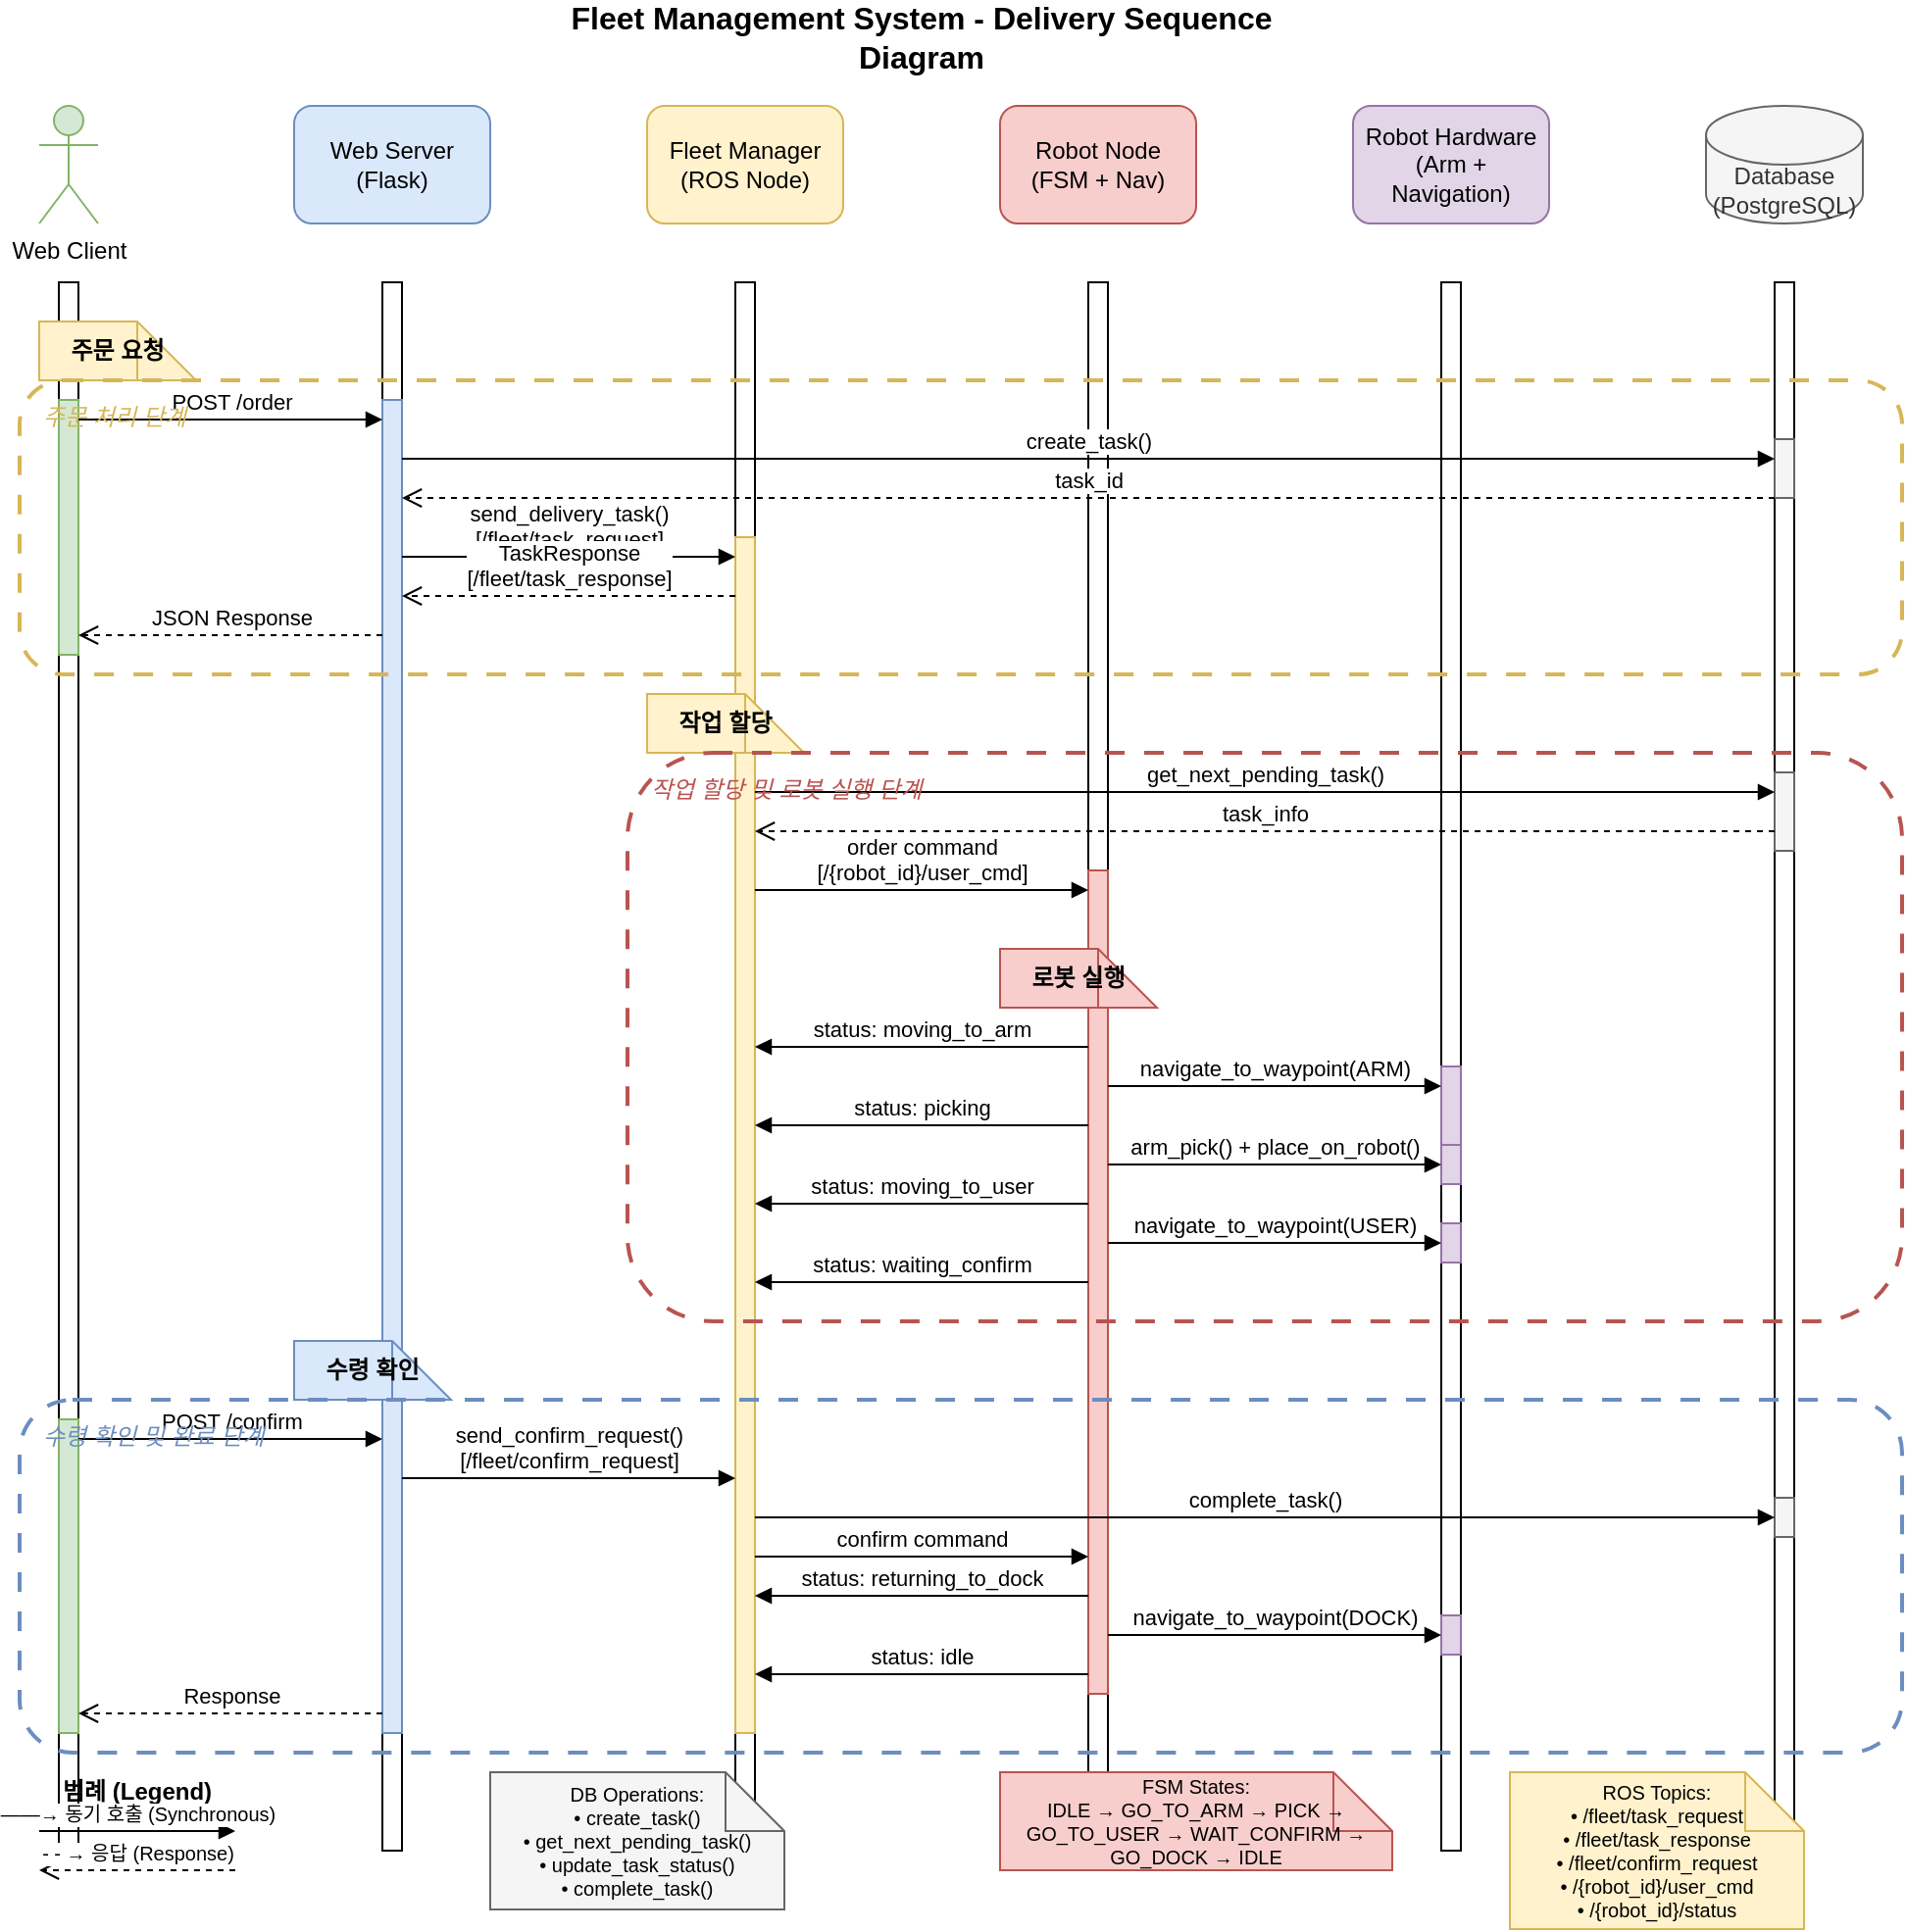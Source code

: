 <mxfile version="22.1.16" type="device">
  <diagram name="Fleet System Sequence" id="sequence-diagram">
    <mxGraphModel dx="1422" dy="842" grid="1" gridSize="10" guides="1" tooltips="1" connect="1" arrows="1" fold="1" page="1" pageScale="1" pageWidth="1200" pageHeight="1600" math="0" shadow="0">
      <root>
        <mxCell id="0" />
        <mxCell id="1" parent="0" />
        
        <!-- Title -->
        <mxCell id="2" value="Fleet Management System - Delivery Sequence Diagram" style="text;html=1;strokeColor=none;fillColor=none;align=center;verticalAlign=middle;whiteSpace=wrap;rounded=0;fontSize=16;fontStyle=1;" parent="1" vertex="1">
          <mxGeometry x="300" y="10" width="400" height="30" as="geometry" />
        </mxCell>
        
        <!-- Actors/Components -->
        <mxCell id="3" value="Web Client" style="shape=umlActor;verticalLabelPosition=bottom;verticalAlign=top;html=1;outlineConnect=0;fillColor=#d5e8d4;strokeColor=#82b366;" parent="1" vertex="1">
          <mxGeometry x="50" y="60" width="30" height="60" as="geometry" />
        </mxCell>
        
        <mxCell id="4" value="Web Server&lt;br&gt;(Flask)" style="rounded=1;whiteSpace=wrap;html=1;fillColor=#dae8fc;strokeColor=#6c8ebf;" parent="1" vertex="1">
          <mxGeometry x="180" y="60" width="100" height="60" as="geometry" />
        </mxCell>
        
        <mxCell id="5" value="Fleet Manager&lt;br&gt;(ROS Node)" style="rounded=1;whiteSpace=wrap;html=1;fillColor=#fff2cc;strokeColor=#d6b656;" parent="1" vertex="1">
          <mxGeometry x="360" y="60" width="100" height="60" as="geometry" />
        </mxCell>
        
        <mxCell id="6" value="Robot Node&lt;br&gt;(FSM + Nav)" style="rounded=1;whiteSpace=wrap;html=1;fillColor=#f8cecc;strokeColor=#b85450;" parent="1" vertex="1">
          <mxGeometry x="540" y="60" width="100" height="60" as="geometry" />
        </mxCell>
        
        <mxCell id="7" value="Robot Hardware&lt;br&gt;(Arm + Navigation)" style="rounded=1;whiteSpace=wrap;html=1;fillColor=#e1d5e7;strokeColor=#9673a6;" parent="1" vertex="1">
          <mxGeometry x="720" y="60" width="100" height="60" as="geometry" />
        </mxCell>
        
        <mxCell id="8" value="Database&lt;br&gt;(PostgreSQL)" style="shape=cylinder3;whiteSpace=wrap;html=1;boundedLbl=1;backgroundOutline=1;size=15;fillColor=#f5f5f5;strokeColor=#666666;fontColor=#333333;" parent="1" vertex="1">
          <mxGeometry x="900" y="60" width="80" height="60" as="geometry" />
        </mxCell>
        
        <!-- Lifelines -->
        <mxCell id="9" value="" style="html=1;points=[];perimeter=orthogonalPerimeter;outlineConnect=0;targetShapes=umlLifeline;portConstraint=eastwest;newEdgeStyle={&quot;edgeStyle&quot;:&quot;elbowEdgeStyle&quot;,&quot;elbow&quot;:&quot;vertical&quot;,&quot;curved&quot;:0,&quot;rounded&quot;:0};" parent="1" vertex="1">
          <mxGeometry x="60" y="150" width="10" height="800" as="geometry" />
        </mxCell>
        
        <mxCell id="10" value="" style="html=1;points=[];perimeter=orthogonalPerimeter;outlineConnect=0;targetShapes=umlLifeline;portConstraint=eastwest;newEdgeStyle={&quot;edgeStyle&quot;:&quot;elbowEdgeStyle&quot;,&quot;elbow&quot;:&quot;vertical&quot;,&quot;curved&quot;:0,&quot;rounded&quot;:0};" parent="1" vertex="1">
          <mxGeometry x="225" y="150" width="10" height="800" as="geometry" />
        </mxCell>
        
        <mxCell id="11" value="" style="html=1;points=[];perimeter=orthogonalPerimeter;outlineConnect=0;targetShapes=umlLifeline;portConstraint=eastwest;newEdgeStyle={&quot;edgeStyle&quot;:&quot;elbowEdgeStyle&quot;,&quot;elbow&quot;:&quot;vertical&quot;,&quot;curved&quot;:0,&quot;rounded&quot;:0};" parent="1" vertex="1">
          <mxGeometry x="405" y="150" width="10" height="800" as="geometry" />
        </mxCell>
        
        <mxCell id="12" value="" style="html=1;points=[];perimeter=orthogonalPerimeter;outlineConnect=0;targetShapes=umlLifeline;portConstraint=eastwest;newEdgeStyle={&quot;edgeStyle&quot;:&quot;elbowEdgeStyle&quot;,&quot;elbow&quot;:&quot;vertical&quot;,&quot;curved&quot;:0,&quot;rounded&quot;:0};" parent="1" vertex="1">
          <mxGeometry x="585" y="150" width="10" height="800" as="geometry" />
        </mxCell>
        
        <mxCell id="13" value="" style="html=1;points=[];perimeter=orthogonalPerimeter;outlineConnect=0;targetShapes=umlLifeline;portConstraint=eastwest;newEdgeStyle={&quot;edgeStyle&quot;:&quot;elbowEdgeStyle&quot;,&quot;elbow&quot;:&quot;vertical&quot;,&quot;curved&quot;:0,&quot;rounded&quot;:0};" parent="1" vertex="1">
          <mxGeometry x="765" y="150" width="10" height="800" as="geometry" />
        </mxCell>
        
        <mxCell id="14" value="" style="html=1;points=[];perimeter=orthogonalPerimeter;outlineConnect=0;targetShapes=umlLifeline;portConstraint=eastwest;newEdgeStyle={&quot;edgeStyle&quot;:&quot;elbowEdgeStyle&quot;,&quot;elbow&quot;:&quot;vertical&quot;,&quot;curved&quot;:0,&quot;rounded&quot;:0};" parent="1" vertex="1">
          <mxGeometry x="935" y="150" width="10" height="800" as="geometry" />
        </mxCell>
        
        <!-- Activation Boxes -->
        <!-- Web Client Activation -->
        <mxCell id="43" value="" style="html=1;points=[];perimeter=orthogonalPerimeter;outlineConnect=0;targetShapes=umlLifeline;portConstraint=eastwest;fillColor=#d5e8d4;strokeColor=#82b366;" parent="1" vertex="1">
          <mxGeometry x="60" y="210" width="10" height="130" as="geometry" />
        </mxCell>
        
        <mxCell id="44" value="" style="html=1;points=[];perimeter=orthogonalPerimeter;outlineConnect=0;targetShapes=umlLifeline;portConstraint=eastwest;fillColor=#d5e8d4;strokeColor=#82b366;" parent="1" vertex="1">
          <mxGeometry x="60" y="730" width="10" height="160" as="geometry" />
        </mxCell>
        
        <!-- Web Server Activation -->
        <mxCell id="45" value="" style="html=1;points=[];perimeter=orthogonalPerimeter;outlineConnect=0;targetShapes=umlLifeline;portConstraint=eastwest;fillColor=#dae8fc;strokeColor=#6c8ebf;" parent="1" vertex="1">
          <mxGeometry x="225" y="210" width="10" height="680" as="geometry" />
        </mxCell>
        
        <!-- Fleet Manager Activation -->
        <mxCell id="46" value="" style="html=1;points=[];perimeter=orthogonalPerimeter;outlineConnect=0;targetShapes=umlLifeline;portConstraint=eastwest;fillColor=#fff2cc;strokeColor=#d6b656;" parent="1" vertex="1">
          <mxGeometry x="405" y="280" width="10" height="610" as="geometry" />
        </mxCell>
        
        <!-- Robot Node Activation -->
        <mxCell id="47" value="" style="html=1;points=[];perimeter=orthogonalPerimeter;outlineConnect=0;targetShapes=umlLifeline;portConstraint=eastwest;fillColor=#f8cecc;strokeColor=#b85450;" parent="1" vertex="1">
          <mxGeometry x="585" y="450" width="10" height="420" as="geometry" />
        </mxCell>
        
        <!-- Robot Hardware Activation -->
        <mxCell id="48" value="" style="html=1;points=[];perimeter=orthogonalPerimeter;outlineConnect=0;targetShapes=umlLifeline;portConstraint=eastwest;fillColor=#e1d5e7;strokeColor=#9673a6;" parent="1" vertex="1">
          <mxGeometry x="765" y="550" width="10" height="60" as="geometry" />
        </mxCell>
        
        <mxCell id="49" value="" style="html=1;points=[];perimeter=orthogonalPerimeter;outlineConnect=0;targetShapes=umlLifeline;portConstraint=eastwest;fillColor=#e1d5e7;strokeColor=#9673a6;" parent="1" vertex="1">
          <mxGeometry x="765" y="590" width="10" height="20" as="geometry" />
        </mxCell>
        
        <mxCell id="50" value="" style="html=1;points=[];perimeter=orthogonalPerimeter;outlineConnect=0;targetShapes=umlLifeline;portConstraint=eastwest;fillColor=#e1d5e7;strokeColor=#9673a6;" parent="1" vertex="1">
          <mxGeometry x="765" y="630" width="10" height="20" as="geometry" />
        </mxCell>
        
        <mxCell id="51" value="" style="html=1;points=[];perimeter=orthogonalPerimeter;outlineConnect=0;targetShapes=umlLifeline;portConstraint=eastwest;fillColor=#e1d5e7;strokeColor=#9673a6;" parent="1" vertex="1">
          <mxGeometry x="765" y="830" width="10" height="20" as="geometry" />
        </mxCell>
        
        <!-- Database Activation -->
        <mxCell id="52" value="" style="html=1;points=[];perimeter=orthogonalPerimeter;outlineConnect=0;targetShapes=umlLifeline;portConstraint=eastwest;fillColor=#f5f5f5;strokeColor=#666666;" parent="1" vertex="1">
          <mxGeometry x="935" y="230" width="10" height="30" as="geometry" />
        </mxCell>
        
        <mxCell id="53" value="" style="html=1;points=[];perimeter=orthogonalPerimeter;outlineConnect=0;targetShapes=umlLifeline;portConstraint=eastwest;fillColor=#f5f5f5;strokeColor=#666666;" parent="1" vertex="1">
          <mxGeometry x="935" y="400" width="10" height="40" as="geometry" />
        </mxCell>
        
        <mxCell id="54" value="" style="html=1;points=[];perimeter=orthogonalPerimeter;outlineConnect=0;targetShapes=umlLifeline;portConstraint=eastwest;fillColor=#f5f5f5;strokeColor=#666666;" parent="1" vertex="1">
          <mxGeometry x="935" y="770" width="10" height="20" as="geometry" />
        </mxCell>
        
        <!-- Notes -->
        <mxCell id="15" value="주문 요청" style="shape=note;whiteSpace=wrap;html=1;backgroundOutline=1;fillColor=#fff2cc;strokeColor=#d6b656;fontStyle=1;" parent="1" vertex="1">
          <mxGeometry x="50" y="170" width="80" height="30" as="geometry" />
        </mxCell>
        
        <!-- Sequence Arrows -->
        <mxCell id="16" value="POST /order" style="html=1;verticalAlign=bottom;endArrow=block;curved=0;rounded=0;" parent="1" edge="1">
          <mxGeometry width="80" relative="1" as="geometry">
            <mxPoint x="70" y="220" as="sourcePoint" />
            <mxPoint x="225" y="220" as="targetPoint" />
          </mxGeometry>
        </mxCell>
        
        <mxCell id="17" value="create_task()" style="html=1;verticalAlign=bottom;endArrow=block;curved=0;rounded=0;" parent="1" edge="1">
          <mxGeometry width="80" relative="1" as="geometry">
            <mxPoint x="235" y="240" as="sourcePoint" />
            <mxPoint x="935" y="240" as="targetPoint" />
          </mxGeometry>
        </mxCell>
        
        <mxCell id="18" value="task_id" style="html=1;verticalAlign=bottom;endArrow=open;dashed=1;endSize=8;curved=0;rounded=0;" parent="1" edge="1">
          <mxGeometry relative="1" as="geometry">
            <mxPoint x="935" y="260" as="sourcePoint" />
            <mxPoint x="235" y="260" as="targetPoint" />
          </mxGeometry>
        </mxCell>
        
        <mxCell id="19" value="send_delivery_task()&lt;br&gt;[/fleet/task_request]" style="html=1;verticalAlign=bottom;endArrow=block;curved=0;rounded=0;" parent="1" edge="1">
          <mxGeometry width="80" relative="1" as="geometry">
            <mxPoint x="235" y="290" as="sourcePoint" />
            <mxPoint x="405" y="290" as="targetPoint" />
          </mxGeometry>
        </mxCell>
        
        <mxCell id="20" value="TaskResponse&lt;br&gt;[/fleet/task_response]" style="html=1;verticalAlign=bottom;endArrow=open;dashed=1;endSize=8;curved=0;rounded=0;" parent="1" edge="1">
          <mxGeometry relative="1" as="geometry">
            <mxPoint x="405" y="310" as="sourcePoint" />
            <mxPoint x="235" y="310" as="targetPoint" />
          </mxGeometry>
        </mxCell>
        
        <mxCell id="21" value="JSON Response" style="html=1;verticalAlign=bottom;endArrow=open;dashed=1;endSize=8;curved=0;rounded=0;" parent="1" edge="1">
          <mxGeometry relative="1" as="geometry">
            <mxPoint x="225" y="330" as="sourcePoint" />
            <mxPoint x="70" y="330" as="targetPoint" />
          </mxGeometry>
        </mxCell>
        
        <mxCell id="22" value="작업 할당" style="shape=note;whiteSpace=wrap;html=1;backgroundOutline=1;fillColor=#fff2cc;strokeColor=#d6b656;fontStyle=1;" parent="1" vertex="1">
          <mxGeometry x="360" y="360" width="80" height="30" as="geometry" />
        </mxCell>
        
        <mxCell id="23" value="get_next_pending_task()" style="html=1;verticalAlign=bottom;endArrow=block;curved=0;rounded=0;" parent="1" edge="1">
          <mxGeometry width="80" relative="1" as="geometry">
            <mxPoint x="415" y="410" as="sourcePoint" />
            <mxPoint x="935" y="410" as="targetPoint" />
          </mxGeometry>
        </mxCell>
        
        <mxCell id="24" value="task_info" style="html=1;verticalAlign=bottom;endArrow=open;dashed=1;endSize=8;curved=0;rounded=0;" parent="1" edge="1">
          <mxGeometry relative="1" as="geometry">
            <mxPoint x="935" y="430" as="sourcePoint" />
            <mxPoint x="415" y="430" as="targetPoint" />
          </mxGeometry>
        </mxCell>
        
        <mxCell id="25" value="order command&lt;br&gt;[/{robot_id}/user_cmd]" style="html=1;verticalAlign=bottom;endArrow=block;curved=0;rounded=0;" parent="1" edge="1">
          <mxGeometry width="80" relative="1" as="geometry">
            <mxPoint x="415" y="460" as="sourcePoint" />
            <mxPoint x="585" y="460" as="targetPoint" />
          </mxGeometry>
        </mxCell>
        
        <mxCell id="26" value="로봇 실행" style="shape=note;whiteSpace=wrap;html=1;backgroundOutline=1;fillColor=#f8cecc;strokeColor=#b85450;fontStyle=1;" parent="1" vertex="1">
          <mxGeometry x="540" y="490" width="80" height="30" as="geometry" />
        </mxCell>
        
        <mxCell id="27" value="status: moving_to_arm" style="html=1;verticalAlign=bottom;endArrow=block;curved=0;rounded=0;" parent="1" edge="1">
          <mxGeometry width="80" relative="1" as="geometry">
            <mxPoint x="585" y="540" as="sourcePoint" />
            <mxPoint x="415" y="540" as="targetPoint" />
          </mxGeometry>
        </mxCell>
        
        <mxCell id="28" value="navigate_to_waypoint(ARM)" style="html=1;verticalAlign=bottom;endArrow=block;curved=0;rounded=0;" parent="1" edge="1">
          <mxGeometry width="80" relative="1" as="geometry">
            <mxPoint x="595" y="560" as="sourcePoint" />
            <mxPoint x="765" y="560" as="targetPoint" />
          </mxGeometry>
        </mxCell>
        
        <mxCell id="29" value="status: picking" style="html=1;verticalAlign=bottom;endArrow=block;curved=0;rounded=0;" parent="1" edge="1">
          <mxGeometry width="80" relative="1" as="geometry">
            <mxPoint x="585" y="580" as="sourcePoint" />
            <mxPoint x="415" y="580" as="targetPoint" />
          </mxGeometry>
        </mxCell>
        
        <mxCell id="30" value="arm_pick() + place_on_robot()" style="html=1;verticalAlign=bottom;endArrow=block;curved=0;rounded=0;" parent="1" edge="1">
          <mxGeometry width="80" relative="1" as="geometry">
            <mxPoint x="595" y="600" as="sourcePoint" />
            <mxPoint x="765" y="600" as="targetPoint" />
          </mxGeometry>
        </mxCell>
        
        <mxCell id="31" value="status: moving_to_user" style="html=1;verticalAlign=bottom;endArrow=block;curved=0;rounded=0;" parent="1" edge="1">
          <mxGeometry width="80" relative="1" as="geometry">
            <mxPoint x="585" y="620" as="sourcePoint" />
            <mxPoint x="415" y="620" as="targetPoint" />
          </mxGeometry>
        </mxCell>
        
        <mxCell id="32" value="navigate_to_waypoint(USER)" style="html=1;verticalAlign=bottom;endArrow=block;curved=0;rounded=0;" parent="1" edge="1">
          <mxGeometry width="80" relative="1" as="geometry">
            <mxPoint x="595" y="640" as="sourcePoint" />
            <mxPoint x="765" y="640" as="targetPoint" />
          </mxGeometry>
        </mxCell>
        
        <mxCell id="33" value="status: waiting_confirm" style="html=1;verticalAlign=bottom;endArrow=block;curved=0;rounded=0;" parent="1" edge="1">
          <mxGeometry width="80" relative="1" as="geometry">
            <mxPoint x="585" y="660" as="sourcePoint" />
            <mxPoint x="415" y="660" as="targetPoint" />
          </mxGeometry>
        </mxCell>
        
        <mxCell id="34" value="수령 확인" style="shape=note;whiteSpace=wrap;html=1;backgroundOutline=1;fillColor=#dae8fc;strokeColor=#6c8ebf;fontStyle=1;" parent="1" vertex="1">
          <mxGeometry x="180" y="690" width="80" height="30" as="geometry" />
        </mxCell>
        
        <mxCell id="35" value="POST /confirm" style="html=1;verticalAlign=bottom;endArrow=block;curved=0;rounded=0;" parent="1" edge="1">
          <mxGeometry width="80" relative="1" as="geometry">
            <mxPoint x="70" y="740" as="sourcePoint" />
            <mxPoint x="225" y="740" as="targetPoint" />
          </mxGeometry>
        </mxCell>
        
        <mxCell id="36" value="send_confirm_request()&lt;br&gt;[/fleet/confirm_request]" style="html=1;verticalAlign=bottom;endArrow=block;curved=0;rounded=0;" parent="1" edge="1">
          <mxGeometry width="80" relative="1" as="geometry">
            <mxPoint x="235" y="760" as="sourcePoint" />
            <mxPoint x="405" y="760" as="targetPoint" />
          </mxGeometry>
        </mxCell>
        
        <mxCell id="37" value="complete_task()" style="html=1;verticalAlign=bottom;endArrow=block;curved=0;rounded=0;" parent="1" edge="1">
          <mxGeometry width="80" relative="1" as="geometry">
            <mxPoint x="415" y="780" as="sourcePoint" />
            <mxPoint x="935" y="780" as="targetPoint" />
          </mxGeometry>
        </mxCell>
        
        <mxCell id="38" value="confirm command" style="html=1;verticalAlign=bottom;endArrow=block;curved=0;rounded=0;" parent="1" edge="1">
          <mxGeometry width="80" relative="1" as="geometry">
            <mxPoint x="415" y="800" as="sourcePoint" />
            <mxPoint x="585" y="800" as="targetPoint" />
          </mxGeometry>
        </mxCell>
        
        <mxCell id="39" value="status: returning_to_dock" style="html=1;verticalAlign=bottom;endArrow=block;curved=0;rounded=0;" parent="1" edge="1">
          <mxGeometry width="80" relative="1" as="geometry">
            <mxPoint x="585" y="820" as="sourcePoint" />
            <mxPoint x="415" y="820" as="targetPoint" />
          </mxGeometry>
        </mxCell>
        
        <mxCell id="40" value="navigate_to_waypoint(DOCK)" style="html=1;verticalAlign=bottom;endArrow=block;curved=0;rounded=0;" parent="1" edge="1">
          <mxGeometry width="80" relative="1" as="geometry">
            <mxPoint x="595" y="840" as="sourcePoint" />
            <mxPoint x="765" y="840" as="targetPoint" />
          </mxGeometry>
        </mxCell>
        
        <mxCell id="41" value="status: idle" style="html=1;verticalAlign=bottom;endArrow=block;curved=0;rounded=0;" parent="1" edge="1">
          <mxGeometry width="80" relative="1" as="geometry">
            <mxPoint x="585" y="860" as="sourcePoint" />
            <mxPoint x="415" y="860" as="targetPoint" />
          </mxGeometry>
        </mxCell>
        
        <mxCell id="42" value="Response" style="html=1;verticalAlign=bottom;endArrow=open;dashed=1;endSize=8;curved=0;rounded=0;" parent="1" edge="1">
          <mxGeometry relative="1" as="geometry">
            <mxPoint x="225" y="880" as="sourcePoint" />
            <mxPoint x="70" y="880" as="targetPoint" />
          </mxGeometry>
        </mxCell>
        
        <!-- Group Rectangles for clarity -->
        <mxCell id="55" value="" style="rounded=1;whiteSpace=wrap;html=1;fillColor=none;strokeColor=#d6b656;strokeWidth=2;dashed=1;dashPattern=5 5;" parent="1" vertex="1">
          <mxGeometry x="40" y="200" width="960" height="150" as="geometry" />
        </mxCell>
        
        <mxCell id="56" value="주문 처리 단계" style="text;html=1;strokeColor=none;fillColor=none;align=left;verticalAlign=top;whiteSpace=wrap;rounded=0;fontSize=12;fontStyle=2;fontColor=#d6b656;" parent="1" vertex="1">
          <mxGeometry x="50" y="205" width="100" height="20" as="geometry" />
        </mxCell>
        
        <mxCell id="57" value="" style="rounded=1;whiteSpace=wrap;html=1;fillColor=none;strokeColor=#b85450;strokeWidth=2;dashed=1;dashPattern=5 5;" parent="1" vertex="1">
          <mxGeometry x="350" y="390" width="650" height="290" as="geometry" />
        </mxCell>
        
        <mxCell id="58" value="작업 할당 및 로봇 실행 단계" style="text;html=1;strokeColor=none;fillColor=none;align=left;verticalAlign=top;whiteSpace=wrap;rounded=0;fontSize=12;fontStyle=2;fontColor=#b85450;" parent="1" vertex="1">
          <mxGeometry x="360" y="395" width="180" height="20" as="geometry" />
        </mxCell>
        
        <mxCell id="59" value="" style="rounded=1;whiteSpace=wrap;html=1;fillColor=none;strokeColor=#6c8ebf;strokeWidth=2;dashed=1;dashPattern=5 5;" parent="1" vertex="1">
          <mxGeometry x="40" y="720" width="960" height="180" as="geometry" />
        </mxCell>
        
        <mxCell id="60" value="수령 확인 및 완료 단계" style="text;html=1;strokeColor=none;fillColor=none;align=left;verticalAlign=top;whiteSpace=wrap;rounded=0;fontSize=12;fontStyle=2;fontColor=#6c8ebf;" parent="1" vertex="1">
          <mxGeometry x="50" y="725" width="150" height="20" as="geometry" />
        </mxCell>
        
        <!-- Additional FSM State Notes -->
        <mxCell id="61" value="FSM States:&#xa;IDLE → GO_TO_ARM → PICK → GO_TO_USER → WAIT_CONFIRM → GO_DOCK → IDLE" style="shape=note;whiteSpace=wrap;html=1;backgroundOutline=1;fillColor=#f8cecc;strokeColor=#b85450;fontStyle=0;fontSize=10;" parent="1" vertex="1">
          <mxGeometry x="540" y="910" width="200" height="50" as="geometry" />
        </mxCell>
        
        <!-- ROS Topics Note -->
        <mxCell id="62" value="ROS Topics:&#xa;• /fleet/task_request&#xa;• /fleet/task_response&#xa;• /fleet/confirm_request&#xa;• /{robot_id}/user_cmd&#xa;• /{robot_id}/status" style="shape=note;whiteSpace=wrap;html=1;backgroundOutline=1;fillColor=#fff2cc;strokeColor=#d6b656;fontStyle=0;fontSize=10;" parent="1" vertex="1">
          <mxGeometry x="800" y="910" width="150" height="80" as="geometry" />
        </mxCell>
        
        <!-- Database Operations Note -->
        <mxCell id="63" value="DB Operations:&#xa;• create_task()&#xa;• get_next_pending_task()&#xa;• update_task_status()&#xa;• complete_task()" style="shape=note;whiteSpace=wrap;html=1;backgroundOutline=1;fillColor=#f5f5f5;strokeColor=#666666;fontStyle=0;fontSize=10;" parent="1" vertex="1">
          <mxGeometry x="280" y="910" width="150" height="70" as="geometry" />
        </mxCell>
        
        <!-- Legend -->
        <mxCell id="64" value="범례 (Legend)" style="text;html=1;strokeColor=none;fillColor=none;align=center;verticalAlign=middle;whiteSpace=wrap;rounded=0;fontSize=12;fontStyle=1;" parent="1" vertex="1">
          <mxGeometry x="50" y="910" width="100" height="20" as="geometry" />
        </mxCell>
        
        <mxCell id="65" value="——→ 동기 호출 (Synchronous)" style="html=1;verticalAlign=bottom;endArrow=block;curved=0;rounded=0;fontSize=10;" parent="1" edge="1">
          <mxGeometry width="80" relative="1" as="geometry">
            <mxPoint x="50" y="940" as="sourcePoint" />
            <mxPoint x="150" y="940" as="targetPoint" />
          </mxGeometry>
        </mxCell>
        
        <mxCell id="66" value="- - → 응답 (Response)" style="html=1;verticalAlign=bottom;endArrow=open;dashed=1;endSize=8;curved=0;rounded=0;fontSize=10;" parent="1" edge="1">
          <mxGeometry relative="1" as="geometry">
            <mxPoint x="150" y="960" as="sourcePoint" />
            <mxPoint x="50" y="960" as="targetPoint" />
          </mxGeometry>
        </mxCell>
        
      </root>
    </mxGraphModel>
  </diagram>
</mxfile>